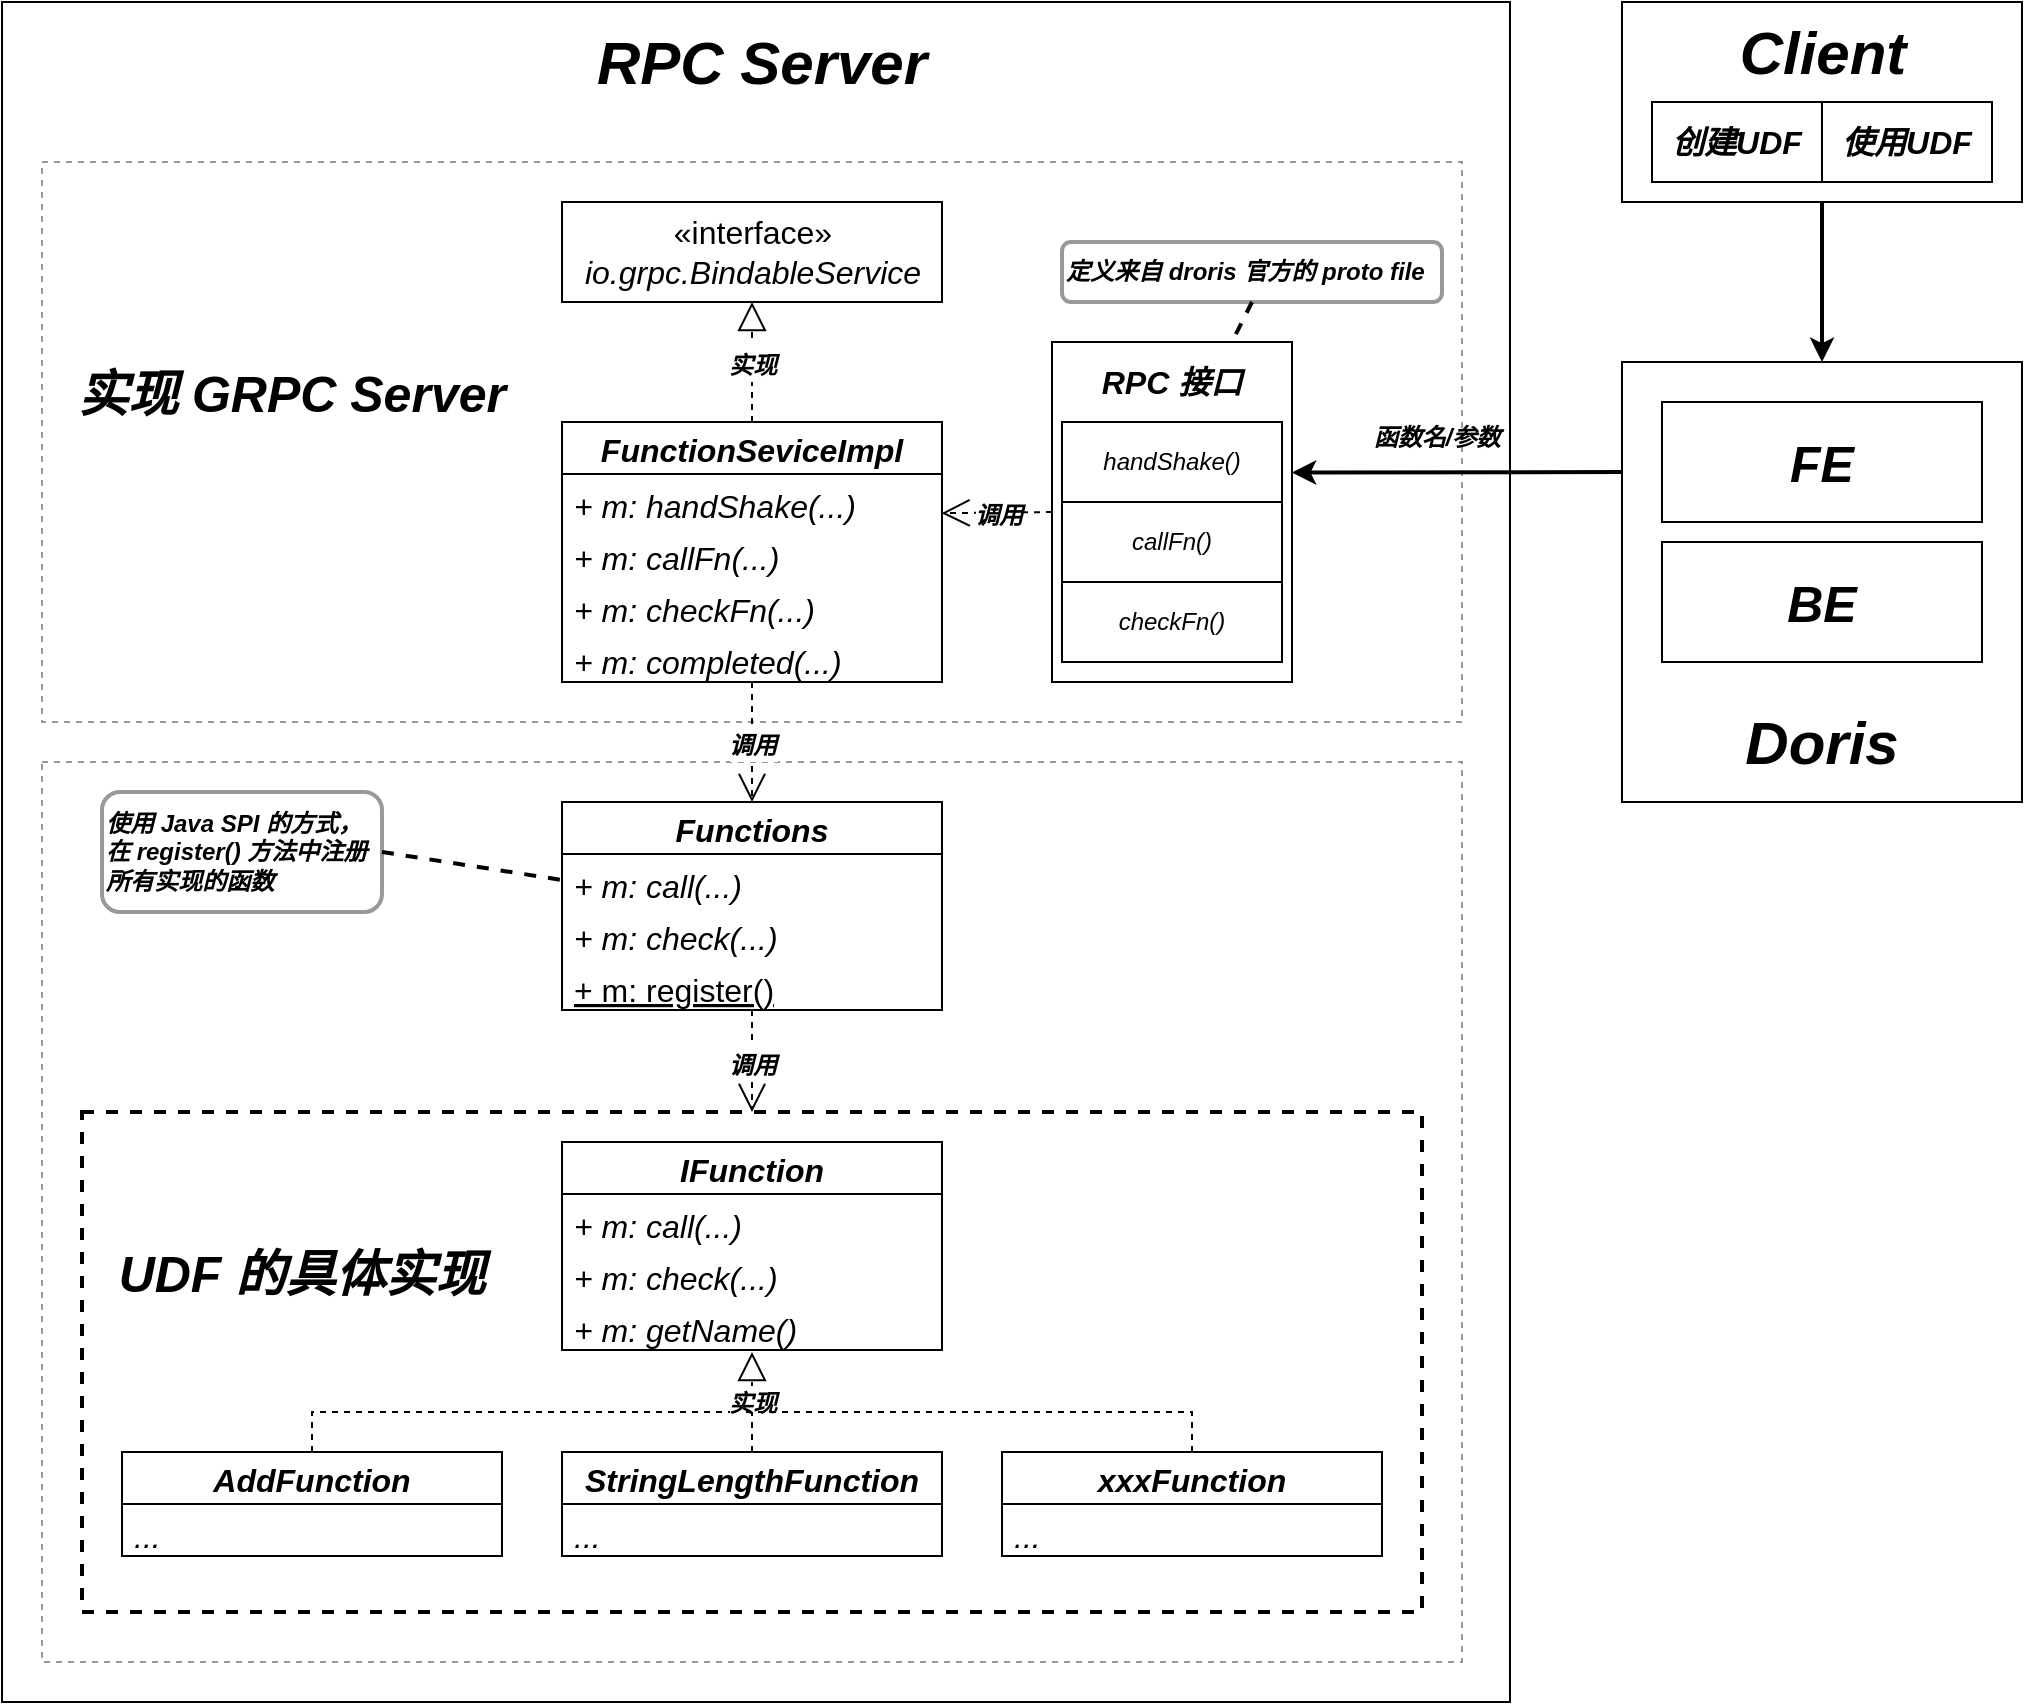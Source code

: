 <mxfile version="20.7.4" type="device"><diagram id="WvdDDadG2lfpYTnfwGox" name="第 1 页"><mxGraphModel dx="1992" dy="969" grid="0" gridSize="10" guides="1" tooltips="1" connect="1" arrows="1" fold="1" page="0" pageScale="1" pageWidth="827" pageHeight="1169" math="0" shadow="0"><root><mxCell id="0"/><mxCell id="1" parent="0"/><mxCell id="5MTYIMvrWTm1qfmtztmX-2" value="" style="rounded=0;whiteSpace=wrap;html=1;fillColor=none;" parent="1" vertex="1"><mxGeometry x="-320" y="30" width="754" height="850" as="geometry"/></mxCell><mxCell id="5MTYIMvrWTm1qfmtztmX-54" value="" style="rounded=0;whiteSpace=wrap;html=1;fontSize=12;strokeColor=#999999;strokeWidth=1;fillColor=none;dashed=1;" parent="1" vertex="1"><mxGeometry x="-300" y="110" width="710" height="280" as="geometry"/></mxCell><mxCell id="5MTYIMvrWTm1qfmtztmX-53" value="" style="rounded=0;whiteSpace=wrap;html=1;fontSize=12;strokeColor=#999999;strokeWidth=1;fillColor=none;dashed=1;" parent="1" vertex="1"><mxGeometry x="-300" y="410" width="710" height="450" as="geometry"/></mxCell><mxCell id="5MTYIMvrWTm1qfmtztmX-49" value="" style="rounded=0;whiteSpace=wrap;html=1;fillColor=none;dashed=1;strokeColor=#000000;strokeWidth=2;" parent="1" vertex="1"><mxGeometry x="-280" y="585" width="670" height="250" as="geometry"/></mxCell><mxCell id="5MTYIMvrWTm1qfmtztmX-11" value="" style="rounded=0;whiteSpace=wrap;html=1;fontSize=30;strokeColor=#000000;strokeWidth=1;fillColor=none;" parent="1" vertex="1"><mxGeometry x="205" y="200" width="120" height="170" as="geometry"/></mxCell><mxCell id="5MTYIMvrWTm1qfmtztmX-1" value="" style="rounded=0;whiteSpace=wrap;html=1;fillColor=none;strokeWidth=1;strokeColor=#000000;" parent="1" vertex="1"><mxGeometry x="490" y="210" width="200" height="220" as="geometry"/></mxCell><mxCell id="5MTYIMvrWTm1qfmtztmX-3" value="" style="rounded=0;whiteSpace=wrap;html=1;fillColor=none;" parent="1" vertex="1"><mxGeometry x="490" y="30" width="200" height="100" as="geometry"/></mxCell><mxCell id="5MTYIMvrWTm1qfmtztmX-4" value="&lt;font style=&quot;font-size: 25px&quot;&gt;&lt;i&gt;&lt;b&gt;FE&lt;/b&gt;&lt;/i&gt;&lt;/font&gt;" style="rounded=0;whiteSpace=wrap;html=1;" parent="1" vertex="1"><mxGeometry x="510" y="230" width="160" height="60" as="geometry"/></mxCell><mxCell id="5MTYIMvrWTm1qfmtztmX-5" value="&lt;font style=&quot;font-size: 25px&quot;&gt;&lt;b&gt;&lt;i&gt;BE&lt;/i&gt;&lt;/b&gt;&lt;/font&gt;" style="rounded=0;whiteSpace=wrap;html=1;" parent="1" vertex="1"><mxGeometry x="510" y="300" width="160" height="60" as="geometry"/></mxCell><mxCell id="5MTYIMvrWTm1qfmtztmX-6" value="&lt;font style=&quot;font-size: 30px&quot;&gt;&lt;b&gt;&lt;i&gt;Doris&lt;/i&gt;&lt;/b&gt;&lt;/font&gt;" style="rounded=0;whiteSpace=wrap;html=1;fillColor=none;strokeColor=none;" parent="1" vertex="1"><mxGeometry x="525" y="380" width="130" height="40" as="geometry"/></mxCell><mxCell id="5MTYIMvrWTm1qfmtztmX-8" value="&lt;i&gt;handShake()&lt;/i&gt;" style="rounded=0;whiteSpace=wrap;html=1;" parent="1" vertex="1"><mxGeometry x="210" y="240" width="110" height="40" as="geometry"/></mxCell><mxCell id="5MTYIMvrWTm1qfmtztmX-9" value="&lt;i&gt;callFn()&lt;/i&gt;" style="rounded=0;whiteSpace=wrap;html=1;" parent="1" vertex="1"><mxGeometry x="210" y="280" width="110" height="40" as="geometry"/></mxCell><mxCell id="5MTYIMvrWTm1qfmtztmX-10" value="&lt;i&gt;checkFn()&lt;/i&gt;" style="rounded=0;whiteSpace=wrap;html=1;" parent="1" vertex="1"><mxGeometry x="210" y="320" width="110" height="40" as="geometry"/></mxCell><mxCell id="5MTYIMvrWTm1qfmtztmX-15" value="&lt;font style=&quot;font-size: 16px&quot;&gt;&lt;b&gt;&lt;i&gt;RPC 接口&lt;/i&gt;&lt;/b&gt;&lt;/font&gt;" style="rounded=0;whiteSpace=wrap;html=1;fontSize=30;strokeColor=none;strokeWidth=1;fillColor=none;" parent="1" vertex="1"><mxGeometry x="205" y="200" width="120" height="30" as="geometry"/></mxCell><mxCell id="5MTYIMvrWTm1qfmtztmX-16" value="" style="endArrow=classic;html=1;rounded=0;fontSize=16;exitX=0;exitY=0.25;exitDx=0;exitDy=0;strokeWidth=2;entryX=0.999;entryY=0.384;entryDx=0;entryDy=0;entryPerimeter=0;" parent="1" source="5MTYIMvrWTm1qfmtztmX-1" target="5MTYIMvrWTm1qfmtztmX-11" edge="1"><mxGeometry width="50" height="50" relative="1" as="geometry"><mxPoint x="470" y="450" as="sourcePoint"/><mxPoint x="330" y="263" as="targetPoint"/></mxGeometry></mxCell><mxCell id="5MTYIMvrWTm1qfmtztmX-64" value="&lt;font style=&quot;font-size: 12px&quot;&gt;&lt;b&gt;&lt;i&gt;函数名/参数&lt;/i&gt;&lt;/b&gt;&lt;/font&gt;" style="edgeLabel;html=1;align=center;verticalAlign=middle;resizable=0;points=[];fontSize=25;labelBackgroundColor=none;" parent="5MTYIMvrWTm1qfmtztmX-16" vertex="1" connectable="0"><mxGeometry x="0.261" y="-5" relative="1" as="geometry"><mxPoint x="11" y="-18" as="offset"/></mxGeometry></mxCell><mxCell id="5MTYIMvrWTm1qfmtztmX-19" value="FunctionSeviceImpl" style="swimlane;fontStyle=3;childLayout=stackLayout;horizontal=1;startSize=26;fillColor=none;horizontalStack=0;resizeParent=1;resizeParentMax=0;resizeLast=0;collapsible=1;marginBottom=0;rounded=0;fontSize=16;strokeColor=#000000;strokeWidth=1;" parent="1" vertex="1"><mxGeometry x="-40" y="240" width="190" height="130" as="geometry"/></mxCell><mxCell id="5MTYIMvrWTm1qfmtztmX-20" value="+ m: handShake(...)" style="text;strokeColor=none;fillColor=none;align=left;verticalAlign=top;spacingLeft=4;spacingRight=4;overflow=hidden;rotatable=0;points=[[0,0.5],[1,0.5]];portConstraint=eastwest;rounded=0;fontSize=16;fontStyle=2" parent="5MTYIMvrWTm1qfmtztmX-19" vertex="1"><mxGeometry y="26" width="190" height="26" as="geometry"/></mxCell><mxCell id="5MTYIMvrWTm1qfmtztmX-21" value="+ m: callFn(...)" style="text;strokeColor=none;fillColor=none;align=left;verticalAlign=top;spacingLeft=4;spacingRight=4;overflow=hidden;rotatable=0;points=[[0,0.5],[1,0.5]];portConstraint=eastwest;rounded=0;fontSize=16;fontStyle=2" parent="5MTYIMvrWTm1qfmtztmX-19" vertex="1"><mxGeometry y="52" width="190" height="26" as="geometry"/></mxCell><mxCell id="5MTYIMvrWTm1qfmtztmX-22" value="+ m: checkFn(...)" style="text;strokeColor=none;fillColor=none;align=left;verticalAlign=top;spacingLeft=4;spacingRight=4;overflow=hidden;rotatable=0;points=[[0,0.5],[1,0.5]];portConstraint=eastwest;rounded=0;fontSize=16;fontStyle=2" parent="5MTYIMvrWTm1qfmtztmX-19" vertex="1"><mxGeometry y="78" width="190" height="26" as="geometry"/></mxCell><mxCell id="5MTYIMvrWTm1qfmtztmX-29" value="+ m: completed(...)" style="text;strokeColor=none;fillColor=none;align=left;verticalAlign=top;spacingLeft=4;spacingRight=4;overflow=hidden;rotatable=0;points=[[0,0.5],[1,0.5]];portConstraint=eastwest;rounded=0;fontSize=16;fontStyle=2" parent="5MTYIMvrWTm1qfmtztmX-19" vertex="1"><mxGeometry y="104" width="190" height="26" as="geometry"/></mxCell><mxCell id="5MTYIMvrWTm1qfmtztmX-23" value="«interface»&lt;br&gt;&lt;i&gt;io.grpc.BindableService&lt;/i&gt;" style="html=1;rounded=0;fontSize=16;strokeColor=#000000;strokeWidth=1;fillColor=none;" parent="1" vertex="1"><mxGeometry x="-40" y="130" width="190" height="50" as="geometry"/></mxCell><mxCell id="5MTYIMvrWTm1qfmtztmX-24" value="&lt;font style=&quot;font-size: 12px&quot;&gt;&lt;b&gt;&lt;i&gt;实现&lt;/i&gt;&lt;/b&gt;&lt;/font&gt;" style="endArrow=block;dashed=1;endFill=0;endSize=12;html=1;rounded=0;fontSize=16;exitX=0.5;exitY=0;exitDx=0;exitDy=0;entryX=0.5;entryY=1;entryDx=0;entryDy=0;" parent="1" source="5MTYIMvrWTm1qfmtztmX-19" target="5MTYIMvrWTm1qfmtztmX-23" edge="1"><mxGeometry width="160" relative="1" as="geometry"><mxPoint x="330" y="190" as="sourcePoint"/><mxPoint x="490" y="190" as="targetPoint"/></mxGeometry></mxCell><mxCell id="5MTYIMvrWTm1qfmtztmX-25" value="Functions" style="swimlane;fontStyle=3;childLayout=stackLayout;horizontal=1;startSize=26;fillColor=none;horizontalStack=0;resizeParent=1;resizeParentMax=0;resizeLast=0;collapsible=1;marginBottom=0;rounded=0;fontSize=16;strokeColor=#000000;strokeWidth=1;" parent="1" vertex="1"><mxGeometry x="-40" y="430" width="190" height="104" as="geometry"/></mxCell><mxCell id="5MTYIMvrWTm1qfmtztmX-27" value="+ m: call(...)" style="text;strokeColor=none;fillColor=none;align=left;verticalAlign=top;spacingLeft=4;spacingRight=4;overflow=hidden;rotatable=0;points=[[0,0.5],[1,0.5]];portConstraint=eastwest;rounded=0;fontSize=16;fontStyle=2" parent="5MTYIMvrWTm1qfmtztmX-25" vertex="1"><mxGeometry y="26" width="190" height="26" as="geometry"/></mxCell><mxCell id="5MTYIMvrWTm1qfmtztmX-28" value="+ m: check(...)" style="text;strokeColor=none;fillColor=none;align=left;verticalAlign=top;spacingLeft=4;spacingRight=4;overflow=hidden;rotatable=0;points=[[0,0.5],[1,0.5]];portConstraint=eastwest;rounded=0;fontSize=16;fontStyle=2" parent="5MTYIMvrWTm1qfmtztmX-25" vertex="1"><mxGeometry y="52" width="190" height="26" as="geometry"/></mxCell><mxCell id="5MTYIMvrWTm1qfmtztmX-31" value="+ m: register()" style="text;strokeColor=none;fillColor=none;align=left;verticalAlign=top;spacingLeft=4;spacingRight=4;overflow=hidden;rotatable=0;points=[[0,0.5],[1,0.5]];portConstraint=eastwest;rounded=0;fontSize=16;fontStyle=4" parent="5MTYIMvrWTm1qfmtztmX-25" vertex="1"><mxGeometry y="78" width="190" height="26" as="geometry"/></mxCell><mxCell id="5MTYIMvrWTm1qfmtztmX-32" value="IFunction" style="swimlane;fontStyle=3;childLayout=stackLayout;horizontal=1;startSize=26;fillColor=none;horizontalStack=0;resizeParent=1;resizeParentMax=0;resizeLast=0;collapsible=1;marginBottom=0;rounded=0;fontSize=16;strokeColor=#000000;strokeWidth=1;" parent="1" vertex="1"><mxGeometry x="-40" y="600" width="190" height="104" as="geometry"><mxRectangle x="-40" y="585" width="100" height="26" as="alternateBounds"/></mxGeometry></mxCell><mxCell id="5MTYIMvrWTm1qfmtztmX-33" value="+ m: call(...)" style="text;strokeColor=none;fillColor=none;align=left;verticalAlign=top;spacingLeft=4;spacingRight=4;overflow=hidden;rotatable=0;points=[[0,0.5],[1,0.5]];portConstraint=eastwest;rounded=0;fontSize=16;fontStyle=2" parent="5MTYIMvrWTm1qfmtztmX-32" vertex="1"><mxGeometry y="26" width="190" height="26" as="geometry"/></mxCell><mxCell id="5MTYIMvrWTm1qfmtztmX-34" value="+ m: check(...)" style="text;strokeColor=none;fillColor=none;align=left;verticalAlign=top;spacingLeft=4;spacingRight=4;overflow=hidden;rotatable=0;points=[[0,0.5],[1,0.5]];portConstraint=eastwest;rounded=0;fontSize=16;fontStyle=2" parent="5MTYIMvrWTm1qfmtztmX-32" vertex="1"><mxGeometry y="52" width="190" height="26" as="geometry"/></mxCell><mxCell id="5MTYIMvrWTm1qfmtztmX-35" value="+ m: getName()" style="text;strokeColor=none;fillColor=none;align=left;verticalAlign=top;spacingLeft=4;spacingRight=4;overflow=hidden;rotatable=0;points=[[0,0.5],[1,0.5]];portConstraint=eastwest;rounded=0;fontSize=16;fontStyle=2" parent="5MTYIMvrWTm1qfmtztmX-32" vertex="1"><mxGeometry y="78" width="190" height="26" as="geometry"/></mxCell><mxCell id="5MTYIMvrWTm1qfmtztmX-36" value="AddFunction" style="swimlane;fontStyle=3;childLayout=stackLayout;horizontal=1;startSize=26;fillColor=none;horizontalStack=0;resizeParent=1;resizeParentMax=0;resizeLast=0;collapsible=1;marginBottom=0;rounded=0;fontSize=16;strokeColor=#000000;strokeWidth=1;" parent="1" vertex="1"><mxGeometry x="-260" y="755" width="190" height="52" as="geometry"/></mxCell><mxCell id="5MTYIMvrWTm1qfmtztmX-37" value="..." style="text;strokeColor=none;fillColor=none;align=left;verticalAlign=top;spacingLeft=4;spacingRight=4;overflow=hidden;rotatable=0;points=[[0,0.5],[1,0.5]];portConstraint=eastwest;rounded=0;fontSize=16;fontStyle=2" parent="5MTYIMvrWTm1qfmtztmX-36" vertex="1"><mxGeometry y="26" width="190" height="26" as="geometry"/></mxCell><mxCell id="5MTYIMvrWTm1qfmtztmX-40" value="StringLengthFunction" style="swimlane;fontStyle=3;childLayout=stackLayout;horizontal=1;startSize=26;fillColor=none;horizontalStack=0;resizeParent=1;resizeParentMax=0;resizeLast=0;collapsible=1;marginBottom=0;rounded=0;fontSize=16;strokeColor=#000000;strokeWidth=1;" parent="1" vertex="1"><mxGeometry x="-40" y="755" width="190" height="52" as="geometry"/></mxCell><mxCell id="5MTYIMvrWTm1qfmtztmX-41" value="..." style="text;strokeColor=none;fillColor=none;align=left;verticalAlign=top;spacingLeft=4;spacingRight=4;overflow=hidden;rotatable=0;points=[[0,0.5],[1,0.5]];portConstraint=eastwest;rounded=0;fontSize=16;fontStyle=2" parent="5MTYIMvrWTm1qfmtztmX-40" vertex="1"><mxGeometry y="26" width="190" height="26" as="geometry"/></mxCell><mxCell id="5MTYIMvrWTm1qfmtztmX-42" value="xxxFunction" style="swimlane;fontStyle=3;childLayout=stackLayout;horizontal=1;startSize=26;fillColor=none;horizontalStack=0;resizeParent=1;resizeParentMax=0;resizeLast=0;collapsible=1;marginBottom=0;rounded=0;fontSize=16;strokeColor=#000000;strokeWidth=1;" parent="1" vertex="1"><mxGeometry x="180" y="755" width="190" height="52" as="geometry"/></mxCell><mxCell id="5MTYIMvrWTm1qfmtztmX-43" value="..." style="text;strokeColor=none;fillColor=none;align=left;verticalAlign=top;spacingLeft=4;spacingRight=4;overflow=hidden;rotatable=0;points=[[0,0.5],[1,0.5]];portConstraint=eastwest;rounded=0;fontSize=16;fontStyle=2" parent="5MTYIMvrWTm1qfmtztmX-42" vertex="1"><mxGeometry y="26" width="190" height="26" as="geometry"/></mxCell><mxCell id="5MTYIMvrWTm1qfmtztmX-44" value="" style="endArrow=block;dashed=1;endFill=0;endSize=12;html=1;rounded=0;fontSize=16;exitX=0.5;exitY=0;exitDx=0;exitDy=0;" parent="1" source="5MTYIMvrWTm1qfmtztmX-36" edge="1"><mxGeometry width="160" relative="1" as="geometry"><mxPoint x="240" y="515" as="sourcePoint"/><mxPoint x="55" y="705" as="targetPoint"/><Array as="points"><mxPoint x="-165" y="735"/><mxPoint x="55" y="735"/></Array></mxGeometry></mxCell><mxCell id="5MTYIMvrWTm1qfmtztmX-69" value="&lt;b&gt;&lt;i&gt;&lt;font style=&quot;font-size: 12px&quot;&gt;实现&lt;/font&gt;&lt;/i&gt;&lt;/b&gt;" style="edgeLabel;html=1;align=center;verticalAlign=middle;resizable=0;points=[];fontSize=14;" parent="5MTYIMvrWTm1qfmtztmX-44" vertex="1" connectable="0"><mxGeometry x="0.842" y="-1" relative="1" as="geometry"><mxPoint x="-1" y="3" as="offset"/></mxGeometry></mxCell><mxCell id="5MTYIMvrWTm1qfmtztmX-47" value="" style="endArrow=none;html=1;rounded=0;fontSize=16;exitX=0.5;exitY=0;exitDx=0;exitDy=0;dashed=1;" parent="1" source="5MTYIMvrWTm1qfmtztmX-40" edge="1"><mxGeometry width="50" height="50" relative="1" as="geometry"><mxPoint x="10" y="805" as="sourcePoint"/><mxPoint x="55" y="735" as="targetPoint"/></mxGeometry></mxCell><mxCell id="5MTYIMvrWTm1qfmtztmX-48" value="" style="endArrow=none;html=1;rounded=0;fontSize=16;exitX=0.5;exitY=0;exitDx=0;exitDy=0;dashed=1;" parent="1" source="5MTYIMvrWTm1qfmtztmX-42" edge="1"><mxGeometry width="50" height="50" relative="1" as="geometry"><mxPoint x="65" y="765" as="sourcePoint"/><mxPoint x="50" y="735" as="targetPoint"/><Array as="points"><mxPoint x="275" y="735"/></Array></mxGeometry></mxCell><mxCell id="5MTYIMvrWTm1qfmtztmX-50" value="&lt;font style=&quot;font-size: 30px&quot;&gt;&lt;b&gt;&lt;i&gt;RPC Server&lt;/i&gt;&lt;/b&gt;&lt;/font&gt;" style="rounded=0;whiteSpace=wrap;html=1;fillColor=none;strokeColor=none;" parent="1" vertex="1"><mxGeometry x="-50" y="40" width="220" height="40" as="geometry"/></mxCell><mxCell id="5MTYIMvrWTm1qfmtztmX-51" value="&lt;font style=&quot;font-size: 12px&quot;&gt;&lt;b&gt;&lt;i&gt;调用&lt;/i&gt;&lt;/b&gt;&lt;/font&gt;" style="endArrow=open;endSize=12;dashed=1;html=1;rounded=0;fontSize=16;entryX=0.5;entryY=0;entryDx=0;entryDy=0;exitX=0.5;exitY=1;exitDx=0;exitDy=0;" parent="1" source="5MTYIMvrWTm1qfmtztmX-25" target="5MTYIMvrWTm1qfmtztmX-49" edge="1"><mxGeometry width="160" relative="1" as="geometry"><mxPoint x="55" y="540" as="sourcePoint"/><mxPoint x="310" y="440" as="targetPoint"/></mxGeometry></mxCell><mxCell id="5MTYIMvrWTm1qfmtztmX-52" value="&lt;font style=&quot;font-size: 12px&quot;&gt;&lt;b&gt;&lt;i&gt;调用&lt;/i&gt;&lt;/b&gt;&lt;/font&gt;" style="endArrow=open;endSize=12;dashed=1;html=1;rounded=0;fontSize=16;entryX=0.5;entryY=0;entryDx=0;entryDy=0;" parent="1" target="5MTYIMvrWTm1qfmtztmX-25" edge="1"><mxGeometry width="160" relative="1" as="geometry"><mxPoint x="55" y="370" as="sourcePoint"/><mxPoint x="51" y="420" as="targetPoint"/></mxGeometry></mxCell><mxCell id="5MTYIMvrWTm1qfmtztmX-55" value="&lt;font size=&quot;1&quot;&gt;&lt;i&gt;&lt;b style=&quot;font-size: 16px&quot;&gt;创建UDF&lt;/b&gt;&lt;/i&gt;&lt;/font&gt;" style="rounded=0;whiteSpace=wrap;html=1;" parent="1" vertex="1"><mxGeometry x="505" y="80" width="85" height="40" as="geometry"/></mxCell><mxCell id="5MTYIMvrWTm1qfmtztmX-56" value="&lt;font size=&quot;1&quot;&gt;&lt;i&gt;&lt;b style=&quot;font-size: 16px&quot;&gt;使用UDF&lt;/b&gt;&lt;/i&gt;&lt;/font&gt;" style="rounded=0;whiteSpace=wrap;html=1;fillColor=default;" parent="1" vertex="1"><mxGeometry x="590" y="80" width="85" height="40" as="geometry"/></mxCell><mxCell id="5MTYIMvrWTm1qfmtztmX-57" value="&lt;font size=&quot;1&quot;&gt;&lt;i&gt;&lt;b style=&quot;font-size: 30px&quot;&gt;Client&lt;/b&gt;&lt;/i&gt;&lt;/font&gt;" style="rounded=0;whiteSpace=wrap;html=1;strokeColor=none;" parent="1" vertex="1"><mxGeometry x="547.5" y="40" width="85" height="30" as="geometry"/></mxCell><mxCell id="5MTYIMvrWTm1qfmtztmX-58" value="&lt;font style=&quot;font-size: 12px&quot;&gt;&lt;b&gt;&lt;i&gt;调用&lt;/i&gt;&lt;/b&gt;&lt;/font&gt;" style="endArrow=open;endSize=12;dashed=1;html=1;rounded=0;fontSize=16;entryX=0.999;entryY=0.754;entryDx=0;entryDy=0;exitX=0;exitY=0.5;exitDx=0;exitDy=0;entryPerimeter=0;" parent="1" source="5MTYIMvrWTm1qfmtztmX-11" target="5MTYIMvrWTm1qfmtztmX-20" edge="1"><mxGeometry width="160" relative="1" as="geometry"><mxPoint x="65" y="380" as="sourcePoint"/><mxPoint x="65" y="440" as="targetPoint"/></mxGeometry></mxCell><mxCell id="5MTYIMvrWTm1qfmtztmX-59" value="&lt;font size=&quot;1&quot;&gt;&lt;i&gt;&lt;b style=&quot;font-size: 25px&quot;&gt;实现 GRPC Server&lt;/b&gt;&lt;/i&gt;&lt;/font&gt;" style="rounded=0;whiteSpace=wrap;html=1;strokeColor=none;fillColor=none;" parent="1" vertex="1"><mxGeometry x="-290" y="210" width="230" height="30" as="geometry"/></mxCell><mxCell id="5MTYIMvrWTm1qfmtztmX-60" value="&lt;font size=&quot;1&quot;&gt;&lt;i&gt;&lt;b style=&quot;font-size: 25px&quot;&gt;UDF 的具体实现&lt;/b&gt;&lt;/i&gt;&lt;/font&gt;" style="rounded=0;whiteSpace=wrap;html=1;strokeColor=none;fillColor=none;" parent="1" vertex="1"><mxGeometry x="-270" y="650" width="200" height="30" as="geometry"/></mxCell><mxCell id="5MTYIMvrWTm1qfmtztmX-63" value="" style="endArrow=classic;html=1;rounded=0;fontSize=16;exitX=0.5;exitY=1;exitDx=0;exitDy=0;strokeWidth=2;" parent="1" source="5MTYIMvrWTm1qfmtztmX-3" target="5MTYIMvrWTm1qfmtztmX-1" edge="1"><mxGeometry width="50" height="50" relative="1" as="geometry"><mxPoint x="500" y="272.5" as="sourcePoint"/><mxPoint x="340" y="273" as="targetPoint"/></mxGeometry></mxCell><mxCell id="5MTYIMvrWTm1qfmtztmX-65" value="&lt;b&gt;&lt;i&gt;使用 Java SPI 的方式，在 register() 方法中注册所有实现的函数&lt;/i&gt;&lt;/b&gt;" style="rounded=1;whiteSpace=wrap;html=1;labelBackgroundColor=none;fontSize=12;strokeColor=#999999;strokeWidth=2;fillColor=default;align=left;" parent="1" vertex="1"><mxGeometry x="-270" y="425" width="140" height="60" as="geometry"/></mxCell><mxCell id="5MTYIMvrWTm1qfmtztmX-66" value="" style="endArrow=none;html=1;rounded=0;dashed=1;fontSize=12;strokeWidth=2;exitX=1;exitY=0.5;exitDx=0;exitDy=0;entryX=0;entryY=0.5;entryDx=0;entryDy=0;endFill=0;" parent="1" source="5MTYIMvrWTm1qfmtztmX-65" target="5MTYIMvrWTm1qfmtztmX-27" edge="1"><mxGeometry width="50" height="50" relative="1" as="geometry"><mxPoint x="300" y="440" as="sourcePoint"/><mxPoint x="350" y="390" as="targetPoint"/></mxGeometry></mxCell><mxCell id="5MTYIMvrWTm1qfmtztmX-67" value="&lt;b&gt;&lt;i&gt;定义来自 droris 官方的 proto file&lt;/i&gt;&lt;/b&gt;" style="rounded=1;whiteSpace=wrap;html=1;labelBackgroundColor=none;fontSize=12;strokeColor=#999999;strokeWidth=2;fillColor=default;align=left;" parent="1" vertex="1"><mxGeometry x="210" y="150" width="190" height="30" as="geometry"/></mxCell><mxCell id="5MTYIMvrWTm1qfmtztmX-68" value="" style="endArrow=none;html=1;rounded=0;dashed=1;fontSize=12;strokeWidth=2;exitX=0.5;exitY=1;exitDx=0;exitDy=0;entryX=0.75;entryY=0;entryDx=0;entryDy=0;endFill=0;" parent="1" source="5MTYIMvrWTm1qfmtztmX-67" target="5MTYIMvrWTm1qfmtztmX-15" edge="1"><mxGeometry width="50" height="50" relative="1" as="geometry"><mxPoint x="-120" y="465" as="sourcePoint"/><mxPoint x="-30" y="479" as="targetPoint"/></mxGeometry></mxCell></root></mxGraphModel></diagram></mxfile>